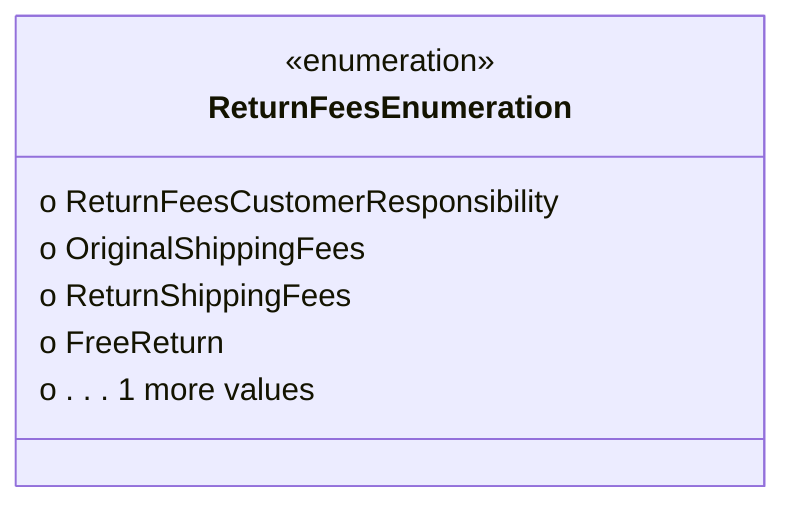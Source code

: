 classDiagram
  class ReturnFeesEnumeration {
<<enumeration>>
  o ReturnFeesCustomerResponsibility
  o OriginalShippingFees
  o ReturnShippingFees
  o FreeReturn
  o . . . 1 more values
 }